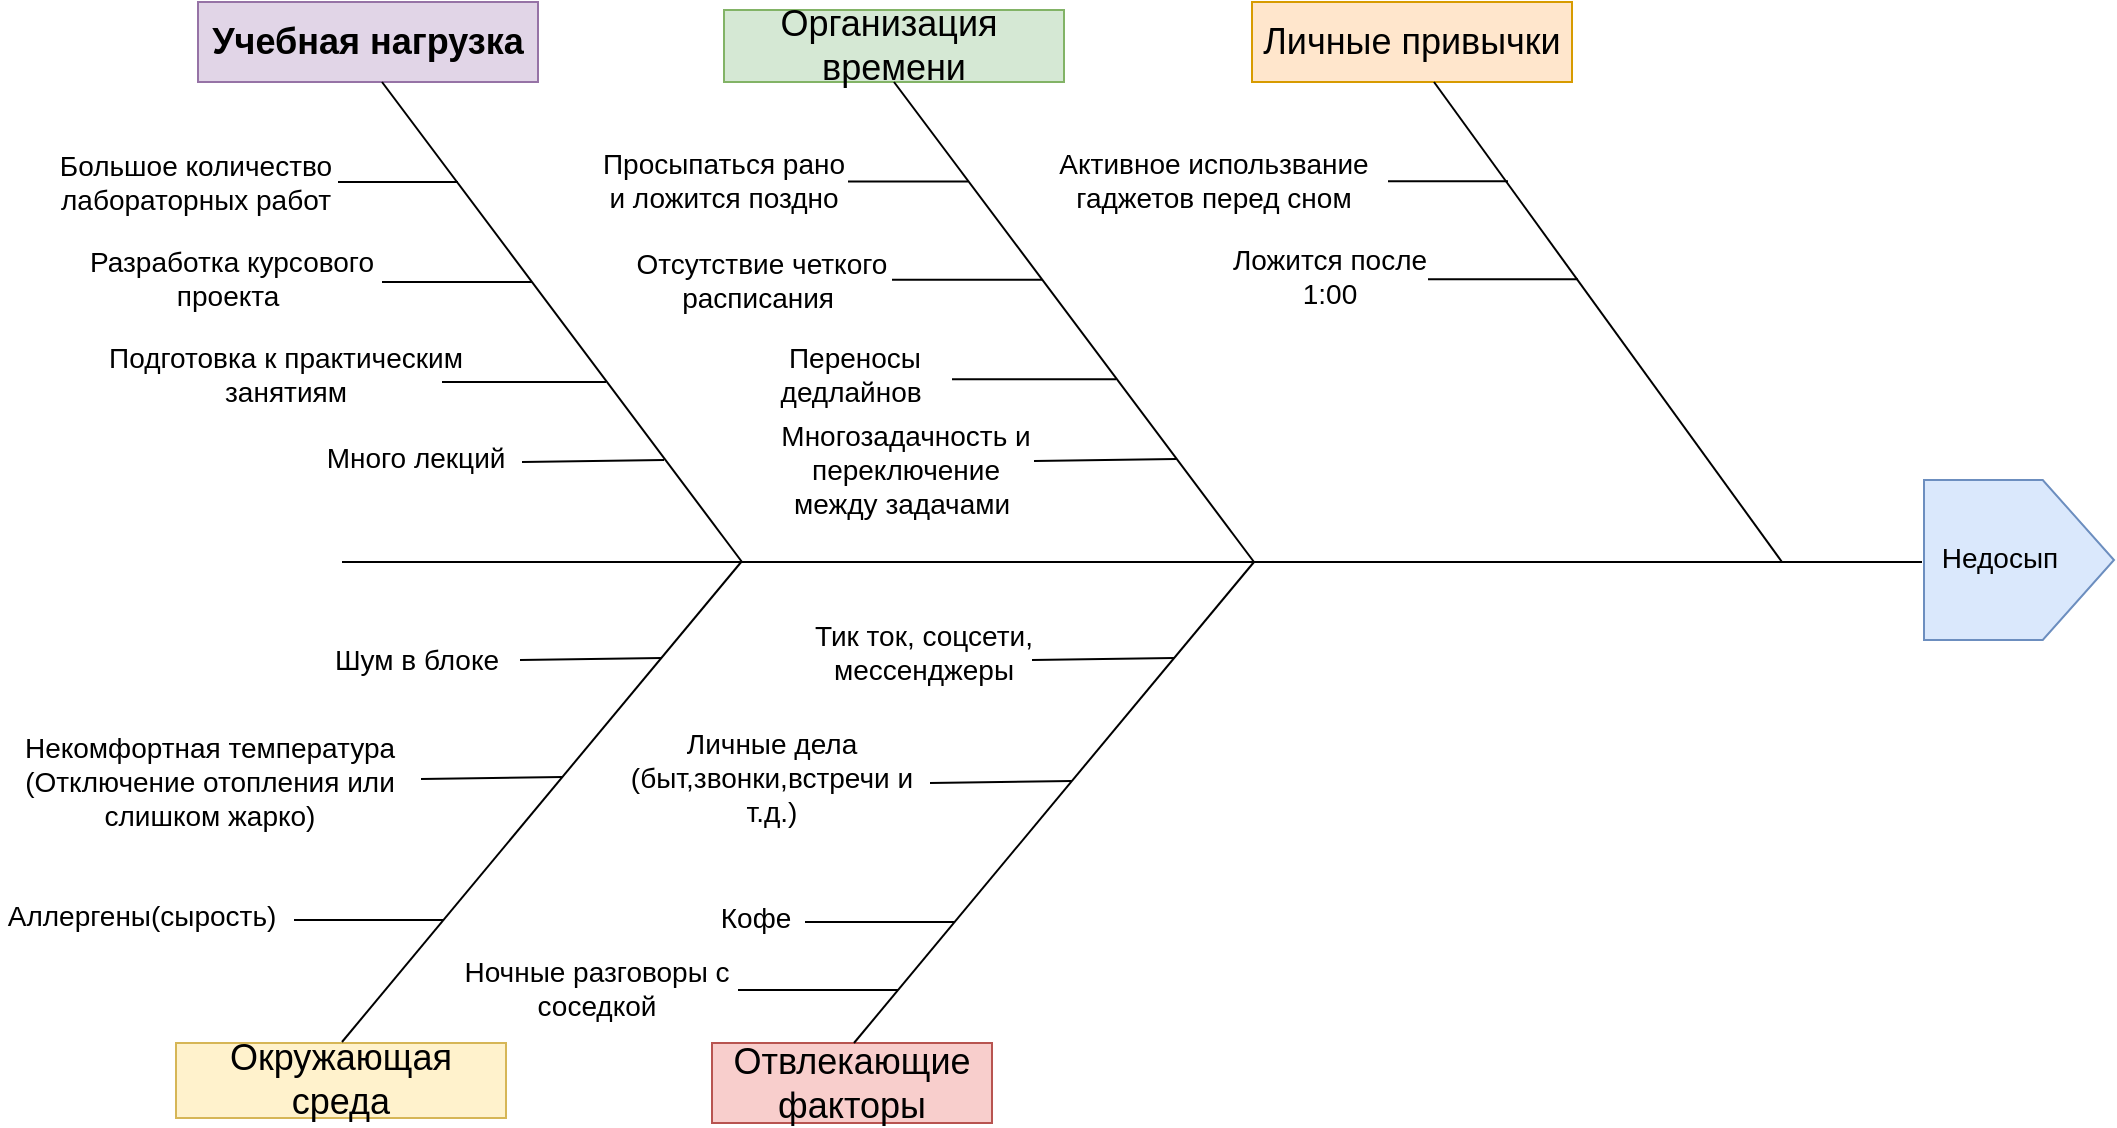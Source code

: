<mxfile version="27.0.3">
  <diagram name="Страница — 1" id="Q9uW980TBxUEcsS_rMg8">
    <mxGraphModel dx="2902" dy="991" grid="1" gridSize="10" guides="1" tooltips="1" connect="1" arrows="1" fold="1" page="1" pageScale="1" pageWidth="1200" pageHeight="1920" math="0" shadow="0">
      <root>
        <mxCell id="0" />
        <mxCell id="1" parent="0" />
        <mxCell id="Nlbckr8cLyROGribVhcs-2" value="" style="shape=offPageConnector;whiteSpace=wrap;html=1;rotation=-90;fillColor=#dae8fc;strokeColor=#6c8ebf;" vertex="1" parent="1">
          <mxGeometry x="878.5" y="281.5" width="80" height="95" as="geometry" />
        </mxCell>
        <mxCell id="Nlbckr8cLyROGribVhcs-4" value="&lt;font style=&quot;font-size: 14px;&quot;&gt;Недосып&lt;/font&gt;" style="text;html=1;align=center;verticalAlign=middle;whiteSpace=wrap;rounded=0;" vertex="1" parent="1">
          <mxGeometry x="878.5" y="313" width="60" height="30" as="geometry" />
        </mxCell>
        <mxCell id="Nlbckr8cLyROGribVhcs-5" value="&lt;font style=&quot;font-size: 18px; color: rgb(0, 0, 0);&quot;&gt;&lt;b&gt;Учебная нагрузка&lt;/b&gt;&lt;/font&gt;" style="text;html=1;align=center;verticalAlign=middle;whiteSpace=wrap;rounded=0;fillColor=#e1d5e7;strokeColor=#9673a6;" vertex="1" parent="1">
          <mxGeometry x="8" y="50" width="170" height="40" as="geometry" />
        </mxCell>
        <mxCell id="Nlbckr8cLyROGribVhcs-7" value="&lt;font style=&quot;font-size: 14px;&quot;&gt;Большое количество лабораторных работ&lt;/font&gt;" style="text;html=1;align=center;verticalAlign=middle;whiteSpace=wrap;rounded=0;" vertex="1" parent="1">
          <mxGeometry x="-83" y="120" width="180" height="40" as="geometry" />
        </mxCell>
        <mxCell id="Nlbckr8cLyROGribVhcs-8" value="&lt;font style=&quot;font-size: 14px;&quot;&gt;Разработка курсового проекта&amp;nbsp;&lt;/font&gt;" style="text;html=1;align=center;verticalAlign=middle;whiteSpace=wrap;rounded=0;" vertex="1" parent="1">
          <mxGeometry x="-65" y="173" width="180" height="30" as="geometry" />
        </mxCell>
        <mxCell id="Nlbckr8cLyROGribVhcs-9" value="&lt;font style=&quot;font-size: 14px;&quot;&gt;Подготовка к практическим занятиям&lt;/font&gt;" style="text;html=1;align=center;verticalAlign=middle;whiteSpace=wrap;rounded=0;" vertex="1" parent="1">
          <mxGeometry x="-38" y="221" width="180" height="30" as="geometry" />
        </mxCell>
        <mxCell id="Nlbckr8cLyROGribVhcs-10" value="&lt;font style=&quot;font-size: 14px;&quot;&gt;Много лекций&lt;span style=&quot;white-space: pre;&quot;&gt;&#x9;&lt;/span&gt;&lt;/font&gt;" style="text;html=1;align=center;verticalAlign=middle;whiteSpace=wrap;rounded=0;" vertex="1" parent="1">
          <mxGeometry x="29" y="262.5" width="180" height="30" as="geometry" />
        </mxCell>
        <mxCell id="Nlbckr8cLyROGribVhcs-11" value="&lt;font style=&quot;font-size: 18px;&quot;&gt;Организация&amp;nbsp; времени&lt;/font&gt;" style="text;html=1;align=center;verticalAlign=middle;whiteSpace=wrap;rounded=0;fillColor=#d5e8d4;strokeColor=#82b366;" vertex="1" parent="1">
          <mxGeometry x="271" y="54" width="170" height="36" as="geometry" />
        </mxCell>
        <mxCell id="Nlbckr8cLyROGribVhcs-12" value="&lt;font style=&quot;font-size: 14px;&quot;&gt;Многозадачность и переключение между задачами&amp;nbsp;&lt;/font&gt;" style="text;html=1;align=center;verticalAlign=middle;whiteSpace=wrap;rounded=0;" vertex="1" parent="1">
          <mxGeometry x="297" y="265.5" width="130" height="36" as="geometry" />
        </mxCell>
        <mxCell id="Nlbckr8cLyROGribVhcs-13" value="&lt;font style=&quot;font-size: 14px;&quot;&gt;Переносы дедлайнов&amp;nbsp;&lt;/font&gt;" style="text;html=1;align=center;verticalAlign=middle;whiteSpace=wrap;rounded=0;" vertex="1" parent="1">
          <mxGeometry x="269" y="221" width="135" height="30" as="geometry" />
        </mxCell>
        <mxCell id="Nlbckr8cLyROGribVhcs-14" value="&lt;font style=&quot;font-size: 14px;&quot;&gt;Отсутствие четкого расписания&amp;nbsp;&lt;/font&gt;" style="text;html=1;align=center;verticalAlign=middle;whiteSpace=wrap;rounded=0;" vertex="1" parent="1">
          <mxGeometry x="225" y="174" width="130" height="30" as="geometry" />
        </mxCell>
        <mxCell id="Nlbckr8cLyROGribVhcs-15" value="&lt;font style=&quot;font-size: 18px;&quot;&gt;Личные привычки&lt;/font&gt;" style="text;html=1;align=center;verticalAlign=middle;whiteSpace=wrap;rounded=0;fillColor=#ffe6cc;strokeColor=#d79b00;" vertex="1" parent="1">
          <mxGeometry x="535" y="50" width="160" height="40" as="geometry" />
        </mxCell>
        <mxCell id="Nlbckr8cLyROGribVhcs-17" value="&lt;font style=&quot;font-size: 14px;&quot;&gt;Активное использвание гаджетов перед сном&lt;/font&gt;" style="text;html=1;align=center;verticalAlign=middle;whiteSpace=wrap;rounded=0;" vertex="1" parent="1">
          <mxGeometry x="436" y="124" width="160" height="30" as="geometry" />
        </mxCell>
        <mxCell id="Nlbckr8cLyROGribVhcs-18" value="&lt;font style=&quot;font-size: 18px;&quot;&gt;Окружающая среда&lt;/font&gt;" style="text;html=1;align=center;verticalAlign=middle;whiteSpace=wrap;rounded=0;fillColor=#fff2cc;strokeColor=#d6b656;" vertex="1" parent="1">
          <mxGeometry x="-3" y="570.5" width="165" height="37.5" as="geometry" />
        </mxCell>
        <mxCell id="Nlbckr8cLyROGribVhcs-19" value="&lt;font style=&quot;font-size: 14px;&quot;&gt;Шум в блоке&lt;/font&gt;" style="text;html=1;align=center;verticalAlign=middle;whiteSpace=wrap;rounded=0;" vertex="1" parent="1">
          <mxGeometry x="66" y="363.5" width="103" height="30" as="geometry" />
        </mxCell>
        <mxCell id="Nlbckr8cLyROGribVhcs-21" value="&lt;font style=&quot;font-size: 14px;&quot;&gt;Некомфортная температура (Отключение отопления или слишком жарко)&lt;/font&gt;" style="text;html=1;align=center;verticalAlign=middle;whiteSpace=wrap;rounded=0;" vertex="1" parent="1">
          <mxGeometry x="-91" y="425" width="210" height="30" as="geometry" />
        </mxCell>
        <mxCell id="Nlbckr8cLyROGribVhcs-22" value="&lt;span style=&quot;font-size: 18px;&quot;&gt;Отвлекающие факторы&lt;/span&gt;" style="text;html=1;align=center;verticalAlign=middle;whiteSpace=wrap;rounded=0;fillColor=#f8cecc;strokeColor=#b85450;" vertex="1" parent="1">
          <mxGeometry x="265" y="570.5" width="140" height="40" as="geometry" />
        </mxCell>
        <mxCell id="Nlbckr8cLyROGribVhcs-23" value="&lt;span style=&quot;font-size: 14px;&quot;&gt;Тик ток, соцсети, мессенджеры&lt;/span&gt;" style="text;html=1;align=center;verticalAlign=middle;whiteSpace=wrap;rounded=0;" vertex="1" parent="1">
          <mxGeometry x="306" y="359.5" width="130" height="30" as="geometry" />
        </mxCell>
        <mxCell id="Nlbckr8cLyROGribVhcs-24" value="&lt;span style=&quot;font-size: 14px;&quot;&gt;Личные дела (быт,звонки,встречи и т.д.)&lt;/span&gt;" style="text;html=1;align=center;verticalAlign=middle;whiteSpace=wrap;rounded=0;" vertex="1" parent="1">
          <mxGeometry x="210" y="413" width="170" height="50" as="geometry" />
        </mxCell>
        <mxCell id="Nlbckr8cLyROGribVhcs-25" value="&lt;font style=&quot;font-size: 14px;&quot;&gt;Просыпаться рано и ложится поздно&lt;/font&gt;" style="text;html=1;align=center;verticalAlign=middle;whiteSpace=wrap;rounded=0;" vertex="1" parent="1">
          <mxGeometry x="206" y="124" width="130" height="30" as="geometry" />
        </mxCell>
        <mxCell id="Nlbckr8cLyROGribVhcs-29" value="" style="endArrow=none;html=1;rounded=0;" edge="1" parent="1">
          <mxGeometry width="50" height="50" relative="1" as="geometry">
            <mxPoint x="100" y="90" as="sourcePoint" />
            <mxPoint x="280" y="330" as="targetPoint" />
          </mxGeometry>
        </mxCell>
        <mxCell id="Nlbckr8cLyROGribVhcs-30" value="" style="endArrow=none;html=1;rounded=0;exitX=1;exitY=0.5;exitDx=0;exitDy=0;" edge="1" parent="1">
          <mxGeometry width="50" height="50" relative="1" as="geometry">
            <mxPoint x="78" y="140" as="sourcePoint" />
            <mxPoint x="138" y="140" as="targetPoint" />
          </mxGeometry>
        </mxCell>
        <mxCell id="Nlbckr8cLyROGribVhcs-31" value="" style="endArrow=none;html=1;rounded=0;" edge="1" parent="1">
          <mxGeometry width="50" height="50" relative="1" as="geometry">
            <mxPoint x="100" y="190" as="sourcePoint" />
            <mxPoint x="175" y="190" as="targetPoint" />
          </mxGeometry>
        </mxCell>
        <mxCell id="Nlbckr8cLyROGribVhcs-32" value="" style="endArrow=none;html=1;rounded=0;" edge="1" parent="1">
          <mxGeometry width="50" height="50" relative="1" as="geometry">
            <mxPoint x="130" y="240" as="sourcePoint" />
            <mxPoint x="212" y="240" as="targetPoint" />
          </mxGeometry>
        </mxCell>
        <mxCell id="Nlbckr8cLyROGribVhcs-33" value="" style="endArrow=none;html=1;rounded=0;" edge="1" parent="1">
          <mxGeometry width="50" height="50" relative="1" as="geometry">
            <mxPoint x="170" y="280" as="sourcePoint" />
            <mxPoint x="241" y="279" as="targetPoint" />
          </mxGeometry>
        </mxCell>
        <mxCell id="Nlbckr8cLyROGribVhcs-35" value="" style="endArrow=none;html=1;rounded=0;" edge="1" parent="1">
          <mxGeometry width="50" height="50" relative="1" as="geometry">
            <mxPoint x="356" y="90" as="sourcePoint" />
            <mxPoint x="536" y="330" as="targetPoint" />
          </mxGeometry>
        </mxCell>
        <mxCell id="Nlbckr8cLyROGribVhcs-36" value="" style="endArrow=none;html=1;rounded=0;exitX=1;exitY=0.5;exitDx=0;exitDy=0;" edge="1" parent="1">
          <mxGeometry width="50" height="50" relative="1" as="geometry">
            <mxPoint x="333" y="139.74" as="sourcePoint" />
            <mxPoint x="393" y="139.74" as="targetPoint" />
          </mxGeometry>
        </mxCell>
        <mxCell id="Nlbckr8cLyROGribVhcs-38" value="" style="endArrow=none;html=1;rounded=0;" edge="1" parent="1">
          <mxGeometry width="50" height="50" relative="1" as="geometry">
            <mxPoint x="355" y="188.83" as="sourcePoint" />
            <mxPoint x="430" y="188.83" as="targetPoint" />
          </mxGeometry>
        </mxCell>
        <mxCell id="Nlbckr8cLyROGribVhcs-39" value="" style="endArrow=none;html=1;rounded=0;" edge="1" parent="1">
          <mxGeometry width="50" height="50" relative="1" as="geometry">
            <mxPoint x="385" y="238.62" as="sourcePoint" />
            <mxPoint x="467" y="238.62" as="targetPoint" />
          </mxGeometry>
        </mxCell>
        <mxCell id="Nlbckr8cLyROGribVhcs-40" value="" style="endArrow=none;html=1;rounded=0;" edge="1" parent="1">
          <mxGeometry width="50" height="50" relative="1" as="geometry">
            <mxPoint x="426" y="279.5" as="sourcePoint" />
            <mxPoint x="497" y="278.5" as="targetPoint" />
          </mxGeometry>
        </mxCell>
        <mxCell id="Nlbckr8cLyROGribVhcs-41" value="" style="endArrow=none;html=1;rounded=0;" edge="1" parent="1">
          <mxGeometry width="50" height="50" relative="1" as="geometry">
            <mxPoint x="626" y="90" as="sourcePoint" />
            <mxPoint x="800" y="330" as="targetPoint" />
          </mxGeometry>
        </mxCell>
        <mxCell id="Nlbckr8cLyROGribVhcs-42" value="&lt;font style=&quot;font-size: 14px;&quot;&gt;Ложится после 1:00&lt;/font&gt;" style="text;html=1;align=center;verticalAlign=middle;whiteSpace=wrap;rounded=0;" vertex="1" parent="1">
          <mxGeometry x="524" y="172" width="100" height="30" as="geometry" />
        </mxCell>
        <mxCell id="Nlbckr8cLyROGribVhcs-43" value="" style="endArrow=none;html=1;rounded=0;exitX=1;exitY=0.5;exitDx=0;exitDy=0;" edge="1" parent="1">
          <mxGeometry width="50" height="50" relative="1" as="geometry">
            <mxPoint x="603" y="139.62" as="sourcePoint" />
            <mxPoint x="663" y="139.62" as="targetPoint" />
          </mxGeometry>
        </mxCell>
        <mxCell id="Nlbckr8cLyROGribVhcs-45" value="" style="endArrow=none;html=1;rounded=0;" edge="1" parent="1">
          <mxGeometry width="50" height="50" relative="1" as="geometry">
            <mxPoint x="623" y="188.62" as="sourcePoint" />
            <mxPoint x="698" y="188.62" as="targetPoint" />
          </mxGeometry>
        </mxCell>
        <mxCell id="Nlbckr8cLyROGribVhcs-46" value="" style="endArrow=none;html=1;rounded=0;" edge="1" parent="1">
          <mxGeometry width="50" height="50" relative="1" as="geometry">
            <mxPoint x="80" y="570" as="sourcePoint" />
            <mxPoint x="280" y="329.5" as="targetPoint" />
          </mxGeometry>
        </mxCell>
        <mxCell id="Nlbckr8cLyROGribVhcs-47" value="" style="endArrow=none;html=1;rounded=0;" edge="1" parent="1">
          <mxGeometry width="50" height="50" relative="1" as="geometry">
            <mxPoint x="169" y="379" as="sourcePoint" />
            <mxPoint x="240" y="378" as="targetPoint" />
          </mxGeometry>
        </mxCell>
        <mxCell id="Nlbckr8cLyROGribVhcs-48" value="" style="endArrow=none;html=1;rounded=0;" edge="1" parent="1">
          <mxGeometry width="50" height="50" relative="1" as="geometry">
            <mxPoint x="119.5" y="438.5" as="sourcePoint" />
            <mxPoint x="190.5" y="437.5" as="targetPoint" />
          </mxGeometry>
        </mxCell>
        <mxCell id="Nlbckr8cLyROGribVhcs-49" value="" style="endArrow=none;html=1;rounded=0;" edge="1" parent="1">
          <mxGeometry width="50" height="50" relative="1" as="geometry">
            <mxPoint x="56" y="509" as="sourcePoint" />
            <mxPoint x="131" y="509" as="targetPoint" />
          </mxGeometry>
        </mxCell>
        <mxCell id="Nlbckr8cLyROGribVhcs-50" value="" style="endArrow=none;html=1;rounded=0;" edge="1" parent="1">
          <mxGeometry width="50" height="50" relative="1" as="geometry">
            <mxPoint x="336" y="570.5" as="sourcePoint" />
            <mxPoint x="536" y="330" as="targetPoint" />
          </mxGeometry>
        </mxCell>
        <mxCell id="Nlbckr8cLyROGribVhcs-51" value="" style="endArrow=none;html=1;rounded=0;" edge="1" parent="1">
          <mxGeometry width="50" height="50" relative="1" as="geometry">
            <mxPoint x="425" y="378.94" as="sourcePoint" />
            <mxPoint x="496" y="377.94" as="targetPoint" />
          </mxGeometry>
        </mxCell>
        <mxCell id="Nlbckr8cLyROGribVhcs-52" value="" style="endArrow=none;html=1;rounded=0;" edge="1" parent="1">
          <mxGeometry width="50" height="50" relative="1" as="geometry">
            <mxPoint x="374" y="440.5" as="sourcePoint" />
            <mxPoint x="445" y="439.5" as="targetPoint" />
          </mxGeometry>
        </mxCell>
        <mxCell id="Nlbckr8cLyROGribVhcs-53" value="&lt;font style=&quot;font-size: 14px;&quot;&gt;Кофе&lt;/font&gt;" style="text;html=1;align=center;verticalAlign=middle;whiteSpace=wrap;rounded=0;" vertex="1" parent="1">
          <mxGeometry x="257" y="493" width="60" height="30" as="geometry" />
        </mxCell>
        <mxCell id="Nlbckr8cLyROGribVhcs-54" value="" style="endArrow=none;html=1;rounded=0;" edge="1" parent="1">
          <mxGeometry width="50" height="50" relative="1" as="geometry">
            <mxPoint x="311.5" y="510" as="sourcePoint" />
            <mxPoint x="386.5" y="510" as="targetPoint" />
          </mxGeometry>
        </mxCell>
        <mxCell id="Nlbckr8cLyROGribVhcs-55" value="&lt;font style=&quot;font-size: 14px;&quot;&gt;Аллергены(сырость)&lt;/font&gt;" style="text;html=1;align=center;verticalAlign=middle;whiteSpace=wrap;rounded=0;" vertex="1" parent="1">
          <mxGeometry x="-50" y="492" width="60" height="30" as="geometry" />
        </mxCell>
        <mxCell id="Nlbckr8cLyROGribVhcs-58" value="&lt;font style=&quot;font-size: 14px;&quot;&gt;Ночные разговоры с соседкой&lt;/font&gt;" style="text;html=1;align=center;verticalAlign=middle;whiteSpace=wrap;rounded=0;" vertex="1" parent="1">
          <mxGeometry x="132" y="528" width="151" height="30" as="geometry" />
        </mxCell>
        <mxCell id="Nlbckr8cLyROGribVhcs-62" value="" style="endArrow=none;html=1;rounded=0;" edge="1" parent="1">
          <mxGeometry width="50" height="50" relative="1" as="geometry">
            <mxPoint x="278" y="544" as="sourcePoint" />
            <mxPoint x="358" y="544" as="targetPoint" />
          </mxGeometry>
        </mxCell>
        <mxCell id="Nlbckr8cLyROGribVhcs-64" value="" style="endArrow=none;html=1;rounded=0;" edge="1" parent="1">
          <mxGeometry width="50" height="50" relative="1" as="geometry">
            <mxPoint x="80" y="330" as="sourcePoint" />
            <mxPoint x="870" y="330" as="targetPoint" />
          </mxGeometry>
        </mxCell>
      </root>
    </mxGraphModel>
  </diagram>
</mxfile>
